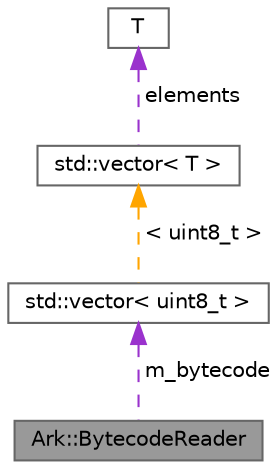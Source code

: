 digraph "Ark::BytecodeReader"
{
 // INTERACTIVE_SVG=YES
 // LATEX_PDF_SIZE
  bgcolor="transparent";
  edge [fontname=Helvetica,fontsize=10,labelfontname=Helvetica,labelfontsize=10];
  node [fontname=Helvetica,fontsize=10,shape=box,height=0.2,width=0.4];
  Node1 [label="Ark::BytecodeReader",height=0.2,width=0.4,color="gray40", fillcolor="grey60", style="filled", fontcolor="black",tooltip="This class is just a helper to."];
  Node2 -> Node1 [dir="back",color="darkorchid3",style="dashed",label=" m_bytecode" ];
  Node2 [label="std::vector\< uint8_t \>",height=0.2,width=0.4,color="gray40", fillcolor="white", style="filled",tooltip=" "];
  Node3 -> Node2 [dir="back",color="orange",style="dashed",label=" \< uint8_t \>" ];
  Node3 [label="std::vector\< T \>",height=0.2,width=0.4,color="gray40", fillcolor="white", style="filled",tooltip=" "];
  Node4 -> Node3 [dir="back",color="darkorchid3",style="dashed",label=" elements" ];
  Node4 [label="T",height=0.2,width=0.4,color="gray40", fillcolor="white", style="filled",tooltip=" "];
}

